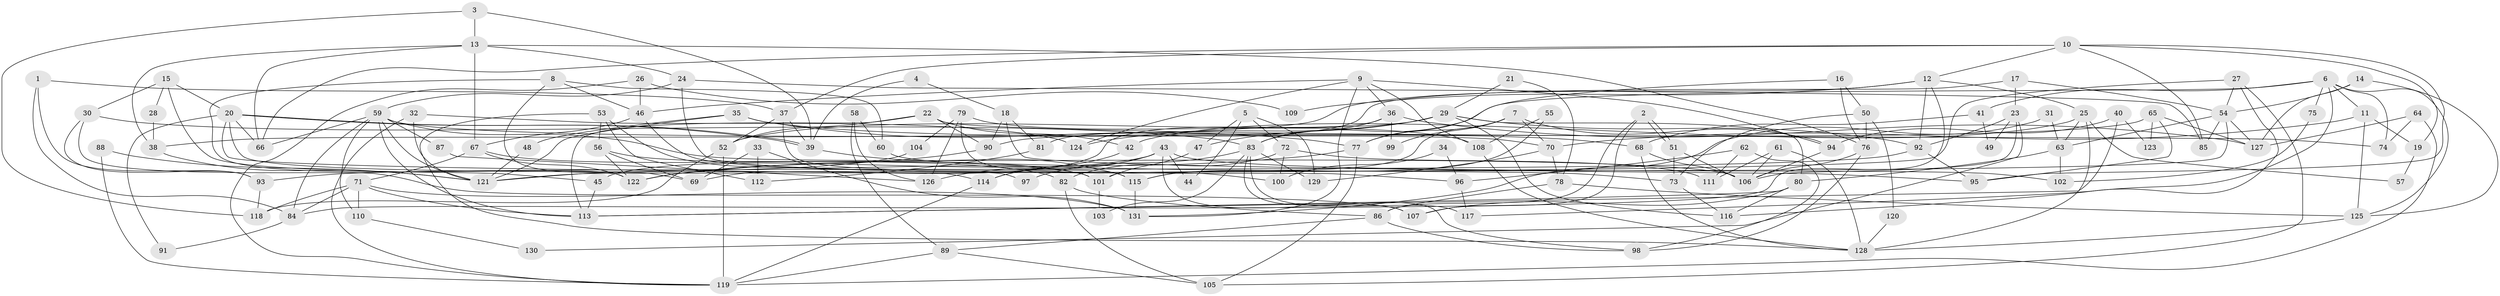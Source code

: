 // Generated by graph-tools (version 1.1) at 2025/15/03/09/25 04:15:00]
// undirected, 131 vertices, 262 edges
graph export_dot {
graph [start="1"]
  node [color=gray90,style=filled];
  1;
  2;
  3;
  4;
  5;
  6;
  7;
  8;
  9;
  10;
  11;
  12;
  13;
  14;
  15;
  16;
  17;
  18;
  19;
  20;
  21;
  22;
  23;
  24;
  25;
  26;
  27;
  28;
  29;
  30;
  31;
  32;
  33;
  34;
  35;
  36;
  37;
  38;
  39;
  40;
  41;
  42;
  43;
  44;
  45;
  46;
  47;
  48;
  49;
  50;
  51;
  52;
  53;
  54;
  55;
  56;
  57;
  58;
  59;
  60;
  61;
  62;
  63;
  64;
  65;
  66;
  67;
  68;
  69;
  70;
  71;
  72;
  73;
  74;
  75;
  76;
  77;
  78;
  79;
  80;
  81;
  82;
  83;
  84;
  85;
  86;
  87;
  88;
  89;
  90;
  91;
  92;
  93;
  94;
  95;
  96;
  97;
  98;
  99;
  100;
  101;
  102;
  103;
  104;
  105;
  106;
  107;
  108;
  109;
  110;
  111;
  112;
  113;
  114;
  115;
  116;
  117;
  118;
  119;
  120;
  121;
  122;
  123;
  124;
  125;
  126;
  127;
  128;
  129;
  130;
  131;
  1 -- 84;
  1 -- 37;
  1 -- 93;
  2 -- 51;
  2 -- 51;
  2 -- 107;
  2 -- 86;
  3 -- 118;
  3 -- 13;
  3 -- 39;
  4 -- 39;
  4 -- 18;
  5 -- 47;
  5 -- 129;
  5 -- 44;
  5 -- 72;
  6 -- 125;
  6 -- 83;
  6 -- 11;
  6 -- 41;
  6 -- 74;
  6 -- 75;
  6 -- 117;
  7 -- 115;
  7 -- 70;
  7 -- 77;
  7 -- 94;
  7 -- 99;
  8 -- 122;
  8 -- 46;
  8 -- 60;
  8 -- 69;
  9 -- 94;
  9 -- 124;
  9 -- 36;
  9 -- 46;
  9 -- 108;
  9 -- 131;
  10 -- 37;
  10 -- 95;
  10 -- 12;
  10 -- 19;
  10 -- 66;
  10 -- 85;
  11 -- 70;
  11 -- 19;
  11 -- 125;
  12 -- 25;
  12 -- 38;
  12 -- 84;
  12 -- 92;
  12 -- 109;
  13 -- 66;
  13 -- 24;
  13 -- 38;
  13 -- 67;
  13 -- 76;
  14 -- 125;
  14 -- 127;
  14 -- 54;
  15 -- 30;
  15 -- 20;
  15 -- 28;
  15 -- 45;
  16 -- 76;
  16 -- 77;
  16 -- 50;
  17 -- 54;
  17 -- 23;
  17 -- 81;
  18 -- 81;
  18 -- 90;
  18 -- 95;
  19 -- 57;
  20 -- 39;
  20 -- 39;
  20 -- 66;
  20 -- 91;
  20 -- 97;
  20 -- 114;
  21 -- 78;
  21 -- 29;
  22 -- 42;
  22 -- 113;
  22 -- 52;
  22 -- 74;
  22 -- 90;
  23 -- 92;
  23 -- 106;
  23 -- 49;
  23 -- 130;
  24 -- 59;
  24 -- 85;
  24 -- 96;
  25 -- 63;
  25 -- 128;
  25 -- 42;
  25 -- 57;
  26 -- 46;
  26 -- 119;
  26 -- 109;
  27 -- 54;
  27 -- 121;
  27 -- 105;
  27 -- 116;
  28 -- 38;
  29 -- 92;
  29 -- 116;
  29 -- 47;
  29 -- 52;
  29 -- 80;
  29 -- 124;
  30 -- 83;
  30 -- 93;
  30 -- 107;
  31 -- 131;
  31 -- 63;
  32 -- 119;
  32 -- 121;
  32 -- 124;
  33 -- 69;
  33 -- 131;
  33 -- 112;
  34 -- 96;
  34 -- 100;
  35 -- 77;
  35 -- 121;
  35 -- 48;
  35 -- 68;
  36 -- 127;
  36 -- 69;
  36 -- 83;
  36 -- 99;
  37 -- 39;
  37 -- 52;
  37 -- 101;
  38 -- 121;
  39 -- 115;
  40 -- 94;
  40 -- 113;
  40 -- 123;
  41 -- 68;
  41 -- 49;
  42 -- 114;
  43 -- 114;
  43 -- 107;
  43 -- 44;
  43 -- 45;
  43 -- 102;
  43 -- 126;
  45 -- 113;
  46 -- 67;
  46 -- 100;
  47 -- 101;
  48 -- 121;
  50 -- 73;
  50 -- 76;
  50 -- 120;
  51 -- 73;
  51 -- 106;
  52 -- 118;
  52 -- 119;
  53 -- 101;
  53 -- 128;
  53 -- 56;
  53 -- 112;
  54 -- 101;
  54 -- 63;
  54 -- 85;
  54 -- 127;
  55 -- 115;
  55 -- 108;
  56 -- 69;
  56 -- 101;
  56 -- 122;
  58 -- 126;
  58 -- 89;
  58 -- 60;
  59 -- 106;
  59 -- 113;
  59 -- 66;
  59 -- 70;
  59 -- 84;
  59 -- 87;
  59 -- 110;
  59 -- 121;
  60 -- 73;
  61 -- 111;
  61 -- 106;
  61 -- 128;
  62 -- 96;
  62 -- 98;
  62 -- 111;
  63 -- 80;
  63 -- 102;
  64 -- 119;
  64 -- 74;
  64 -- 127;
  65 -- 95;
  65 -- 127;
  65 -- 90;
  65 -- 123;
  67 -- 122;
  67 -- 71;
  67 -- 82;
  68 -- 106;
  68 -- 128;
  70 -- 78;
  70 -- 129;
  71 -- 84;
  71 -- 110;
  71 -- 113;
  71 -- 118;
  71 -- 131;
  72 -- 82;
  72 -- 100;
  72 -- 111;
  73 -- 116;
  75 -- 102;
  76 -- 98;
  76 -- 106;
  77 -- 122;
  77 -- 105;
  78 -- 125;
  78 -- 86;
  79 -- 108;
  79 -- 115;
  79 -- 104;
  79 -- 126;
  80 -- 113;
  80 -- 107;
  80 -- 116;
  81 -- 112;
  82 -- 105;
  82 -- 86;
  83 -- 98;
  83 -- 97;
  83 -- 103;
  83 -- 117;
  83 -- 129;
  84 -- 91;
  86 -- 89;
  86 -- 98;
  87 -- 126;
  88 -- 119;
  88 -- 121;
  89 -- 105;
  89 -- 119;
  90 -- 122;
  92 -- 93;
  92 -- 95;
  93 -- 118;
  94 -- 106;
  96 -- 117;
  101 -- 103;
  104 -- 121;
  108 -- 128;
  110 -- 130;
  114 -- 119;
  115 -- 131;
  120 -- 128;
  125 -- 128;
}
